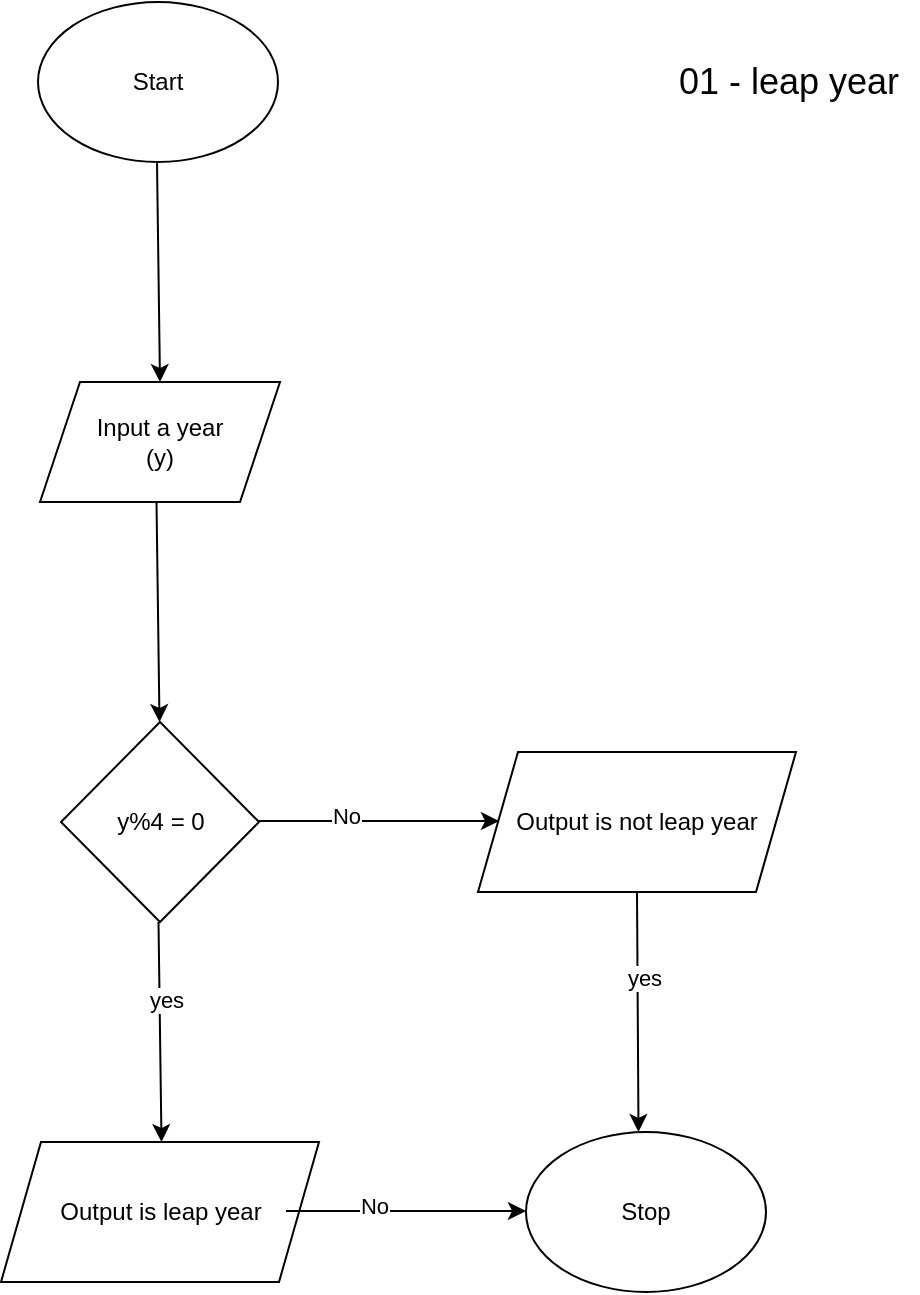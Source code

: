<mxfile version="24.7.14">
  <diagram name="Page-1" id="IV2yRC8NRFDpV2W4f3bT">
    <mxGraphModel dx="1570" dy="991" grid="1" gridSize="10" guides="1" tooltips="1" connect="1" arrows="1" fold="1" page="1" pageScale="1" pageWidth="3300" pageHeight="4681" math="0" shadow="0">
      <root>
        <mxCell id="0" />
        <mxCell id="1" parent="0" />
        <mxCell id="SWZSah9TFhBo6AxC9yj0-1" value="Start" style="ellipse;whiteSpace=wrap;html=1;" vertex="1" parent="1">
          <mxGeometry x="170" y="20" width="120" height="80" as="geometry" />
        </mxCell>
        <mxCell id="SWZSah9TFhBo6AxC9yj0-2" value="Input a year&lt;div&gt;(y)&lt;/div&gt;" style="shape=parallelogram;perimeter=parallelogramPerimeter;whiteSpace=wrap;html=1;fixedSize=1;" vertex="1" parent="1">
          <mxGeometry x="171" y="210" width="120" height="60" as="geometry" />
        </mxCell>
        <mxCell id="SWZSah9TFhBo6AxC9yj0-3" value="" style="endArrow=classic;html=1;rounded=0;entryX=0.5;entryY=0;entryDx=0;entryDy=0;" edge="1" parent="1" target="SWZSah9TFhBo6AxC9yj0-2">
          <mxGeometry width="50" height="50" relative="1" as="geometry">
            <mxPoint x="229.5" y="100" as="sourcePoint" />
            <mxPoint x="230" y="200" as="targetPoint" />
          </mxGeometry>
        </mxCell>
        <mxCell id="SWZSah9TFhBo6AxC9yj0-4" value="y%4 = 0" style="rhombus;whiteSpace=wrap;html=1;" vertex="1" parent="1">
          <mxGeometry x="181.5" y="380" width="99" height="100" as="geometry" />
        </mxCell>
        <mxCell id="SWZSah9TFhBo6AxC9yj0-5" value="" style="endArrow=classic;html=1;rounded=0;entryX=0.5;entryY=0;entryDx=0;entryDy=0;" edge="1" parent="1">
          <mxGeometry width="50" height="50" relative="1" as="geometry">
            <mxPoint x="229.25" y="270" as="sourcePoint" />
            <mxPoint x="230.75" y="380" as="targetPoint" />
          </mxGeometry>
        </mxCell>
        <mxCell id="SWZSah9TFhBo6AxC9yj0-6" value="" style="endArrow=classic;html=1;rounded=0;entryX=0.5;entryY=0;entryDx=0;entryDy=0;" edge="1" parent="1">
          <mxGeometry width="50" height="50" relative="1" as="geometry">
            <mxPoint x="230.25" y="480" as="sourcePoint" />
            <mxPoint x="231.75" y="590" as="targetPoint" />
          </mxGeometry>
        </mxCell>
        <mxCell id="SWZSah9TFhBo6AxC9yj0-9" value="yes" style="edgeLabel;html=1;align=center;verticalAlign=middle;resizable=0;points=[];" vertex="1" connectable="0" parent="SWZSah9TFhBo6AxC9yj0-6">
          <mxGeometry x="-0.29" y="3" relative="1" as="geometry">
            <mxPoint as="offset" />
          </mxGeometry>
        </mxCell>
        <mxCell id="SWZSah9TFhBo6AxC9yj0-7" value="Output is leap year" style="shape=parallelogram;perimeter=parallelogramPerimeter;whiteSpace=wrap;html=1;fixedSize=1;" vertex="1" parent="1">
          <mxGeometry x="151.5" y="590" width="159" height="70" as="geometry" />
        </mxCell>
        <mxCell id="SWZSah9TFhBo6AxC9yj0-8" value="" style="endArrow=classic;html=1;rounded=0;" edge="1" parent="1">
          <mxGeometry width="50" height="50" relative="1" as="geometry">
            <mxPoint x="280.5" y="429.5" as="sourcePoint" />
            <mxPoint x="400.5" y="429.5" as="targetPoint" />
          </mxGeometry>
        </mxCell>
        <mxCell id="SWZSah9TFhBo6AxC9yj0-10" value="No" style="edgeLabel;html=1;align=center;verticalAlign=middle;resizable=0;points=[];" vertex="1" connectable="0" parent="SWZSah9TFhBo6AxC9yj0-8">
          <mxGeometry x="-0.292" y="4" relative="1" as="geometry">
            <mxPoint x="1" y="1" as="offset" />
          </mxGeometry>
        </mxCell>
        <mxCell id="SWZSah9TFhBo6AxC9yj0-11" value="Output is not leap year" style="shape=parallelogram;perimeter=parallelogramPerimeter;whiteSpace=wrap;html=1;fixedSize=1;" vertex="1" parent="1">
          <mxGeometry x="390" y="395" width="159" height="70" as="geometry" />
        </mxCell>
        <mxCell id="SWZSah9TFhBo6AxC9yj0-12" value="" style="endArrow=classic;html=1;rounded=0;" edge="1" parent="1">
          <mxGeometry width="50" height="50" relative="1" as="geometry">
            <mxPoint x="294" y="624.5" as="sourcePoint" />
            <mxPoint x="414" y="624.5" as="targetPoint" />
          </mxGeometry>
        </mxCell>
        <mxCell id="SWZSah9TFhBo6AxC9yj0-13" value="No" style="edgeLabel;html=1;align=center;verticalAlign=middle;resizable=0;points=[];" vertex="1" connectable="0" parent="SWZSah9TFhBo6AxC9yj0-12">
          <mxGeometry x="-0.292" y="4" relative="1" as="geometry">
            <mxPoint x="1" y="1" as="offset" />
          </mxGeometry>
        </mxCell>
        <mxCell id="SWZSah9TFhBo6AxC9yj0-14" value="Stop" style="ellipse;whiteSpace=wrap;html=1;" vertex="1" parent="1">
          <mxGeometry x="414" y="585" width="120" height="80" as="geometry" />
        </mxCell>
        <mxCell id="SWZSah9TFhBo6AxC9yj0-15" value="" style="endArrow=classic;html=1;rounded=0;entryX=0.5;entryY=0;entryDx=0;entryDy=0;exitX=0.5;exitY=1;exitDx=0;exitDy=0;" edge="1" parent="1" source="SWZSah9TFhBo6AxC9yj0-11">
          <mxGeometry width="50" height="50" relative="1" as="geometry">
            <mxPoint x="468.75" y="475" as="sourcePoint" />
            <mxPoint x="470.25" y="585" as="targetPoint" />
          </mxGeometry>
        </mxCell>
        <mxCell id="SWZSah9TFhBo6AxC9yj0-16" value="yes" style="edgeLabel;html=1;align=center;verticalAlign=middle;resizable=0;points=[];" vertex="1" connectable="0" parent="SWZSah9TFhBo6AxC9yj0-15">
          <mxGeometry x="-0.29" y="3" relative="1" as="geometry">
            <mxPoint as="offset" />
          </mxGeometry>
        </mxCell>
        <mxCell id="SWZSah9TFhBo6AxC9yj0-17" value="&lt;font style=&quot;font-size: 18px;&quot;&gt;01 - leap year&lt;/font&gt;" style="text;html=1;align=center;verticalAlign=middle;resizable=0;points=[];autosize=1;strokeColor=none;fillColor=none;" vertex="1" parent="1">
          <mxGeometry x="480" y="40" width="130" height="40" as="geometry" />
        </mxCell>
      </root>
    </mxGraphModel>
  </diagram>
</mxfile>
